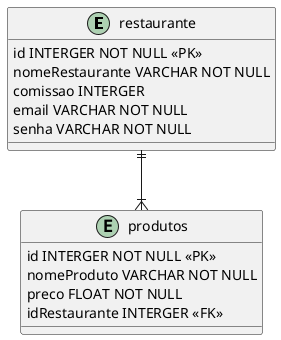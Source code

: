 @startuml Banco de Dados

entity restaurante{
    id INTERGER NOT NULL <<PK>>
    nomeRestaurante VARCHAR NOT NULL
    comissao INTERGER
    email VARCHAR NOT NULL
    senha VARCHAR NOT NULL
}

entity produtos{
    id INTERGER NOT NULL <<PK>>
    nomeProduto VARCHAR NOT NULL 
    preco FLOAT NOT NULL
    idRestaurante INTERGER <<FK>>
}

restaurante ||--|{ produtos

@enduml